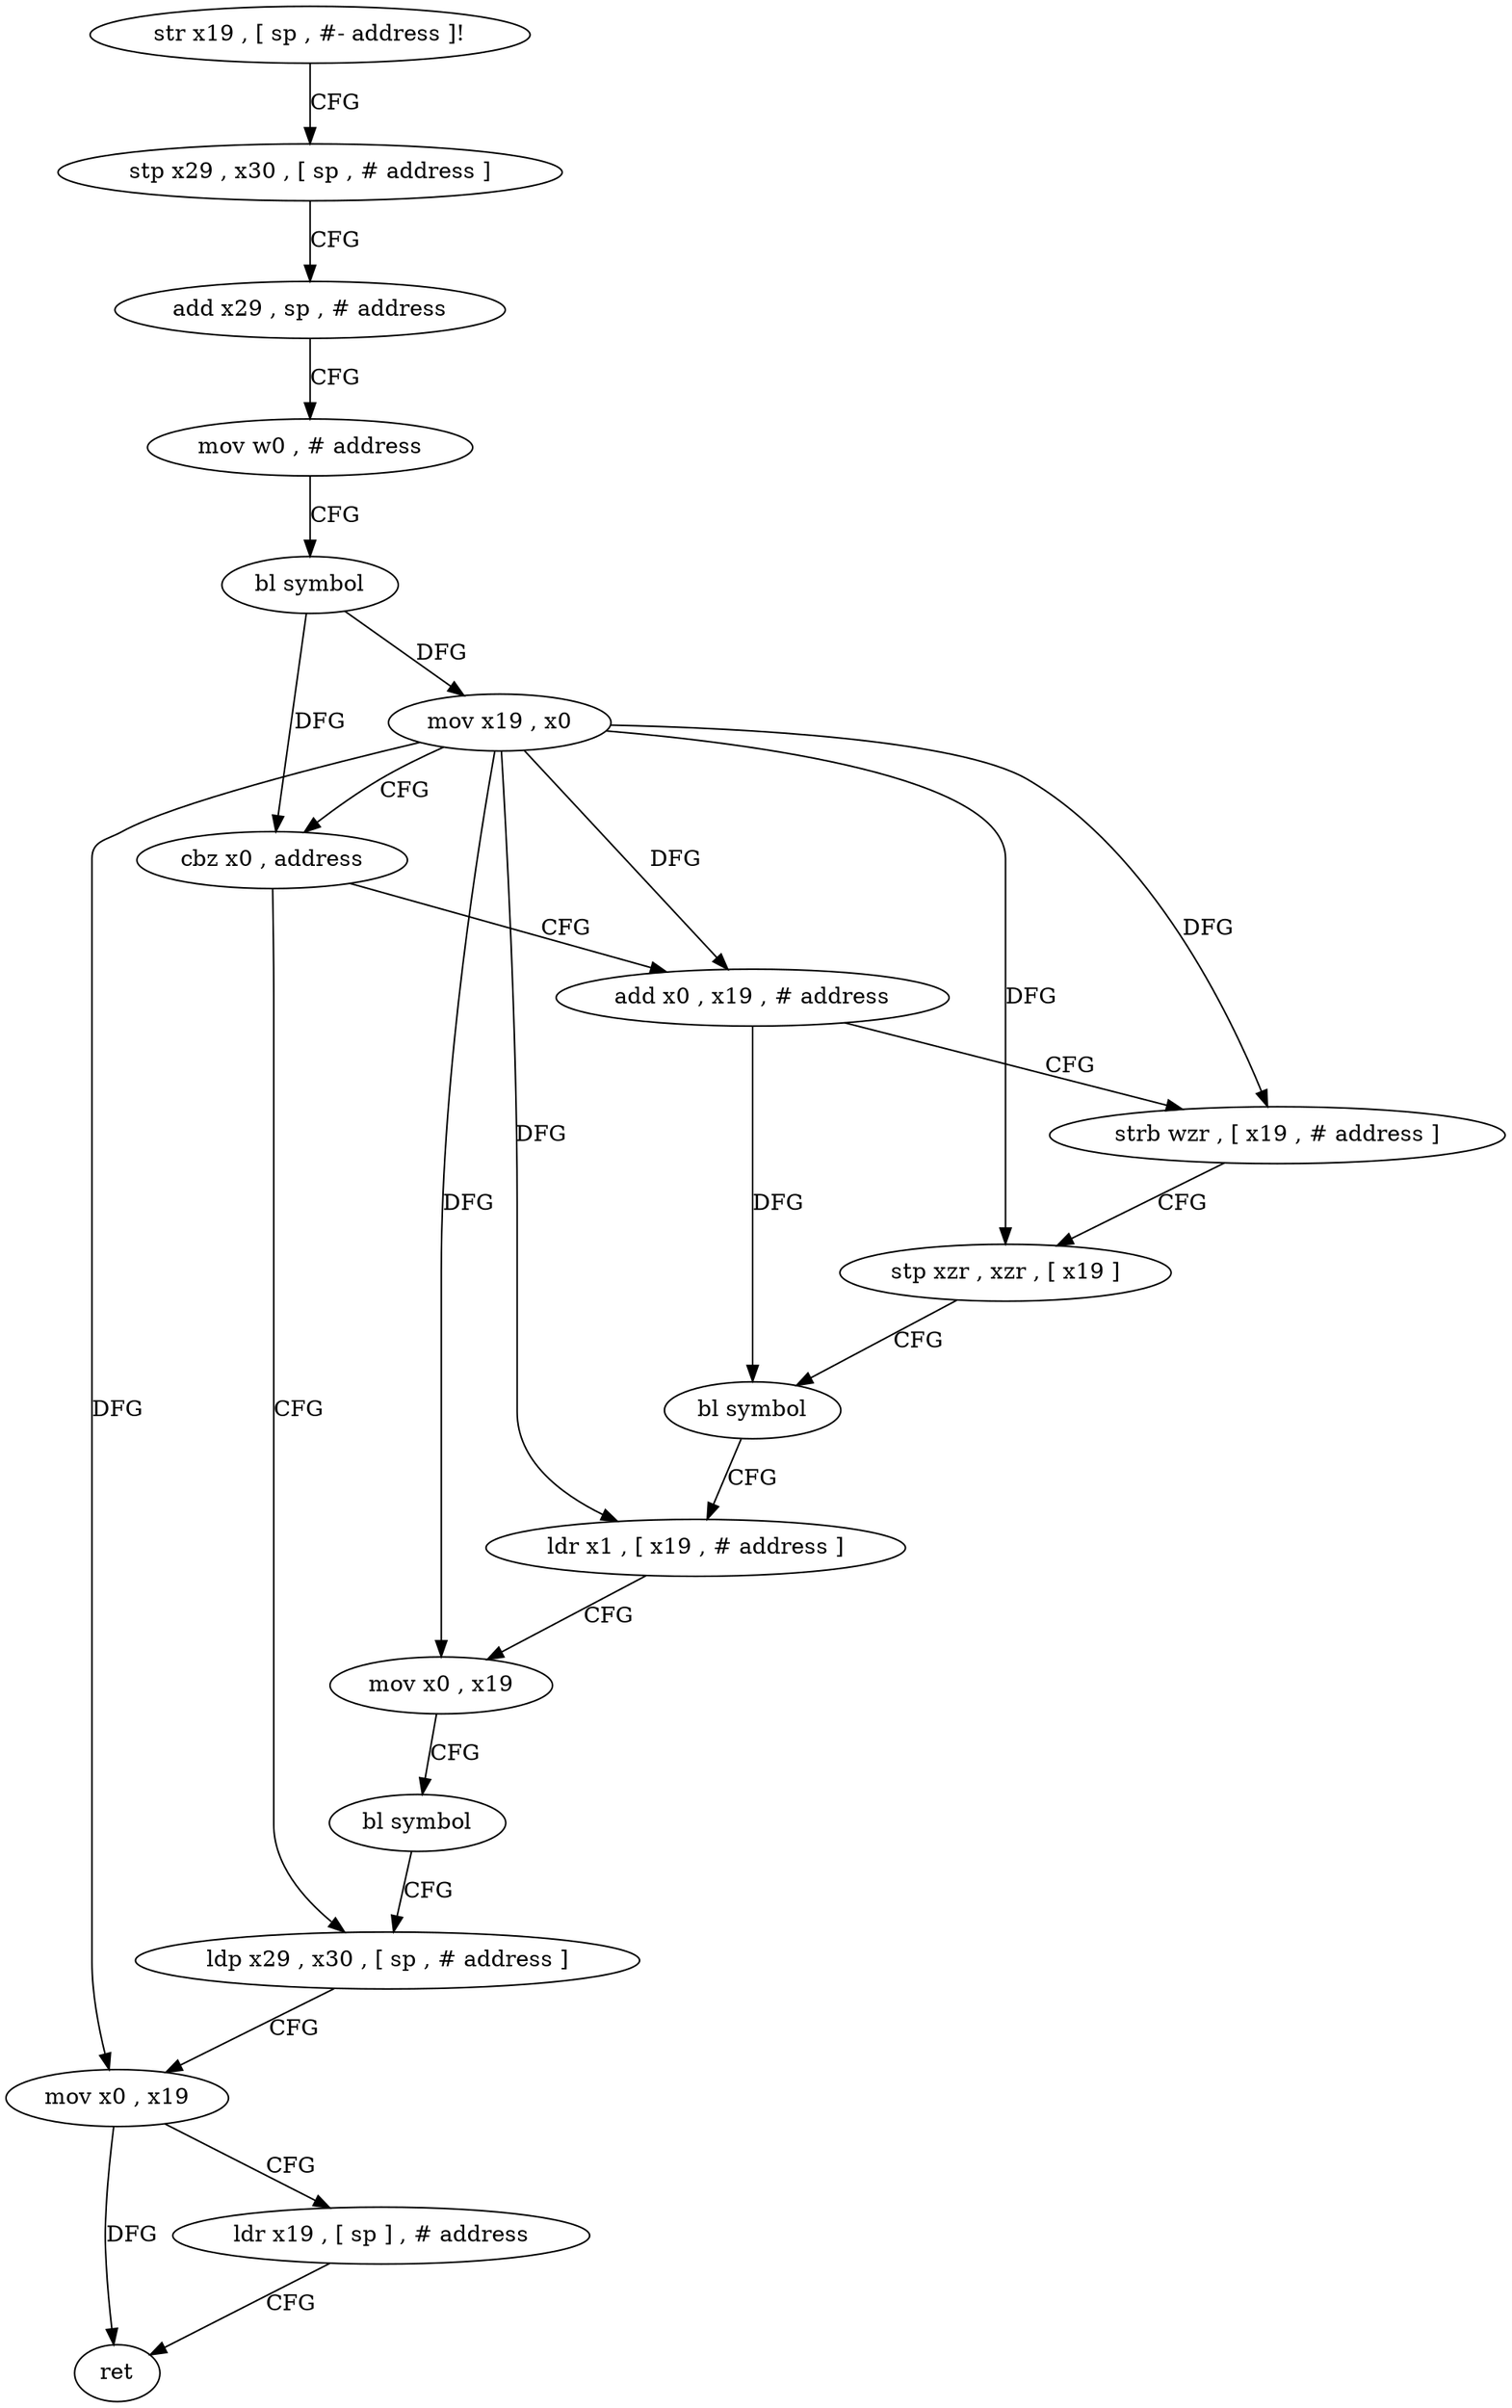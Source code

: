 digraph "func" {
"109248" [label = "str x19 , [ sp , #- address ]!" ]
"109252" [label = "stp x29 , x30 , [ sp , # address ]" ]
"109256" [label = "add x29 , sp , # address" ]
"109260" [label = "mov w0 , # address" ]
"109264" [label = "bl symbol" ]
"109268" [label = "mov x19 , x0" ]
"109272" [label = "cbz x0 , address" ]
"109304" [label = "ldp x29 , x30 , [ sp , # address ]" ]
"109276" [label = "add x0 , x19 , # address" ]
"109308" [label = "mov x0 , x19" ]
"109312" [label = "ldr x19 , [ sp ] , # address" ]
"109316" [label = "ret" ]
"109280" [label = "strb wzr , [ x19 , # address ]" ]
"109284" [label = "stp xzr , xzr , [ x19 ]" ]
"109288" [label = "bl symbol" ]
"109292" [label = "ldr x1 , [ x19 , # address ]" ]
"109296" [label = "mov x0 , x19" ]
"109300" [label = "bl symbol" ]
"109248" -> "109252" [ label = "CFG" ]
"109252" -> "109256" [ label = "CFG" ]
"109256" -> "109260" [ label = "CFG" ]
"109260" -> "109264" [ label = "CFG" ]
"109264" -> "109268" [ label = "DFG" ]
"109264" -> "109272" [ label = "DFG" ]
"109268" -> "109272" [ label = "CFG" ]
"109268" -> "109308" [ label = "DFG" ]
"109268" -> "109276" [ label = "DFG" ]
"109268" -> "109280" [ label = "DFG" ]
"109268" -> "109284" [ label = "DFG" ]
"109268" -> "109292" [ label = "DFG" ]
"109268" -> "109296" [ label = "DFG" ]
"109272" -> "109304" [ label = "CFG" ]
"109272" -> "109276" [ label = "CFG" ]
"109304" -> "109308" [ label = "CFG" ]
"109276" -> "109280" [ label = "CFG" ]
"109276" -> "109288" [ label = "DFG" ]
"109308" -> "109312" [ label = "CFG" ]
"109308" -> "109316" [ label = "DFG" ]
"109312" -> "109316" [ label = "CFG" ]
"109280" -> "109284" [ label = "CFG" ]
"109284" -> "109288" [ label = "CFG" ]
"109288" -> "109292" [ label = "CFG" ]
"109292" -> "109296" [ label = "CFG" ]
"109296" -> "109300" [ label = "CFG" ]
"109300" -> "109304" [ label = "CFG" ]
}
